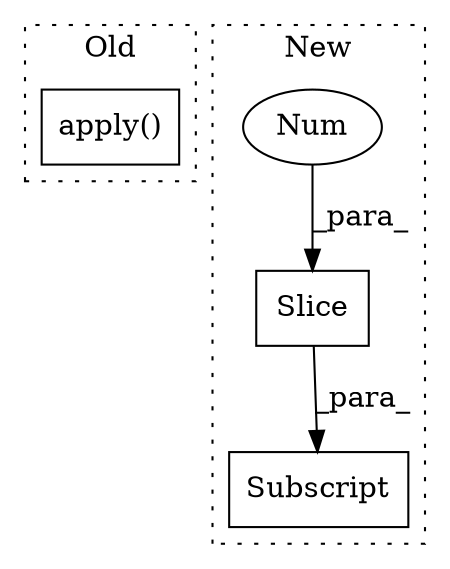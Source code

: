 digraph G {
subgraph cluster0 {
1 [label="apply()" a="75" s="1430,1462" l="17,1" shape="box"];
label = "Old";
style="dotted";
}
subgraph cluster1 {
2 [label="Slice" a="80" s="712" l="3" shape="box"];
3 [label="Subscript" a="63" s="690,0" l="26,0" shape="box"];
4 [label="Num" a="76" s="713" l="2" shape="ellipse"];
label = "New";
style="dotted";
}
2 -> 3 [label="_para_"];
4 -> 2 [label="_para_"];
}